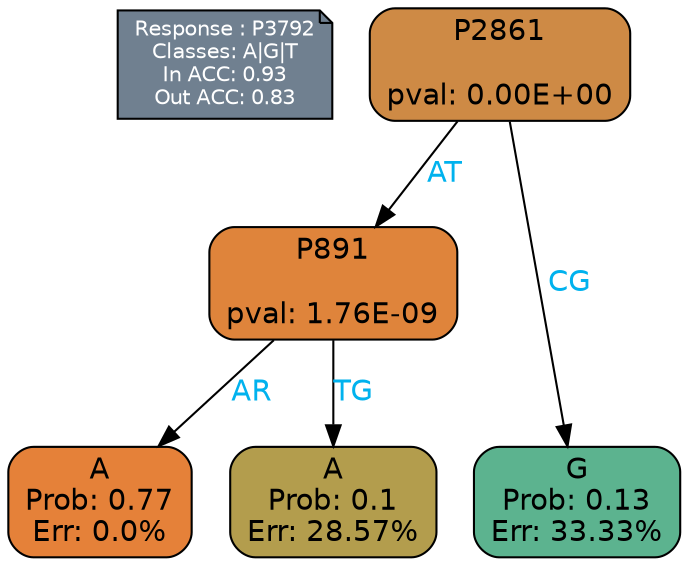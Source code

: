digraph Tree {
node [shape=box, style="filled, rounded", color="black", fontname=helvetica] ;
graph [ranksep=equally, splines=polylines, bgcolor=transparent, dpi=600] ;
edge [fontname=helvetica] ;
LEGEND [label="Response : P3792
Classes: A|G|T
In ACC: 0.93
Out ACC: 0.83
",shape=note,align=left,style=filled,fillcolor="slategray",fontcolor="white",fontsize=10];1 [label="P2861

pval: 0.00E+00", fillcolor="#ce8a45"] ;
2 [label="P891

pval: 1.76E-09", fillcolor="#df843b"] ;
3 [label="A
Prob: 0.77
Err: 0.0%", fillcolor="#e58139"] ;
4 [label="A
Prob: 0.1
Err: 28.57%", fillcolor="#b39d4d"] ;
5 [label="G
Prob: 0.13
Err: 33.33%", fillcolor="#5cb38f"] ;
1 -> 2 [label="AT",fontcolor=deepskyblue2] ;
1 -> 5 [label="CG",fontcolor=deepskyblue2] ;
2 -> 3 [label="AR",fontcolor=deepskyblue2] ;
2 -> 4 [label="TG",fontcolor=deepskyblue2] ;
{rank = same; 3;4;5;}{rank = same; LEGEND;1;}}